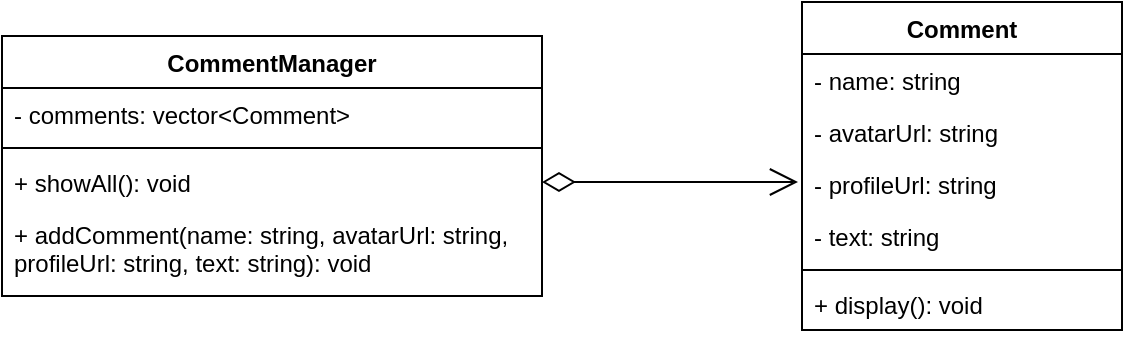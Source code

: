 <mxfile version="27.1.4">
  <diagram name="Page-1" id="MDRU5N4x5nP27pdrmdUl">
    <mxGraphModel dx="768" dy="864" grid="1" gridSize="10" guides="1" tooltips="1" connect="1" arrows="1" fold="1" page="1" pageScale="1" pageWidth="850" pageHeight="1100" math="0" shadow="0">
      <root>
        <mxCell id="0" />
        <mxCell id="1" parent="0" />
        <mxCell id="N4cjgw7Mcu862rzvb0KL-2" value="Comment" style="swimlane;fontStyle=1;align=center;verticalAlign=top;childLayout=stackLayout;horizontal=1;startSize=26;horizontalStack=0;resizeParent=1;resizeParentMax=0;resizeLast=0;collapsible=1;marginBottom=0;whiteSpace=wrap;html=1;" vertex="1" parent="1">
          <mxGeometry x="450" y="200" width="160" height="164" as="geometry" />
        </mxCell>
        <mxCell id="N4cjgw7Mcu862rzvb0KL-3" value="- name: string" style="text;strokeColor=none;fillColor=none;align=left;verticalAlign=top;spacingLeft=4;spacingRight=4;overflow=hidden;rotatable=0;points=[[0,0.5],[1,0.5]];portConstraint=eastwest;whiteSpace=wrap;html=1;" vertex="1" parent="N4cjgw7Mcu862rzvb0KL-2">
          <mxGeometry y="26" width="160" height="26" as="geometry" />
        </mxCell>
        <mxCell id="N4cjgw7Mcu862rzvb0KL-6" value="- avatarUrl: string" style="text;strokeColor=none;fillColor=none;align=left;verticalAlign=top;spacingLeft=4;spacingRight=4;overflow=hidden;rotatable=0;points=[[0,0.5],[1,0.5]];portConstraint=eastwest;whiteSpace=wrap;html=1;" vertex="1" parent="N4cjgw7Mcu862rzvb0KL-2">
          <mxGeometry y="52" width="160" height="26" as="geometry" />
        </mxCell>
        <mxCell id="N4cjgw7Mcu862rzvb0KL-7" value="- profileUrl: string" style="text;strokeColor=none;fillColor=none;align=left;verticalAlign=top;spacingLeft=4;spacingRight=4;overflow=hidden;rotatable=0;points=[[0,0.5],[1,0.5]];portConstraint=eastwest;whiteSpace=wrap;html=1;" vertex="1" parent="N4cjgw7Mcu862rzvb0KL-2">
          <mxGeometry y="78" width="160" height="26" as="geometry" />
        </mxCell>
        <mxCell id="N4cjgw7Mcu862rzvb0KL-8" value="- text: string" style="text;strokeColor=none;fillColor=none;align=left;verticalAlign=top;spacingLeft=4;spacingRight=4;overflow=hidden;rotatable=0;points=[[0,0.5],[1,0.5]];portConstraint=eastwest;whiteSpace=wrap;html=1;" vertex="1" parent="N4cjgw7Mcu862rzvb0KL-2">
          <mxGeometry y="104" width="160" height="26" as="geometry" />
        </mxCell>
        <mxCell id="N4cjgw7Mcu862rzvb0KL-4" value="" style="line;strokeWidth=1;fillColor=none;align=left;verticalAlign=middle;spacingTop=-1;spacingLeft=3;spacingRight=3;rotatable=0;labelPosition=right;points=[];portConstraint=eastwest;strokeColor=inherit;" vertex="1" parent="N4cjgw7Mcu862rzvb0KL-2">
          <mxGeometry y="130" width="160" height="8" as="geometry" />
        </mxCell>
        <mxCell id="N4cjgw7Mcu862rzvb0KL-5" value="+ display(): void" style="text;strokeColor=none;fillColor=none;align=left;verticalAlign=top;spacingLeft=4;spacingRight=4;overflow=hidden;rotatable=0;points=[[0,0.5],[1,0.5]];portConstraint=eastwest;whiteSpace=wrap;html=1;" vertex="1" parent="N4cjgw7Mcu862rzvb0KL-2">
          <mxGeometry y="138" width="160" height="26" as="geometry" />
        </mxCell>
        <mxCell id="N4cjgw7Mcu862rzvb0KL-10" value="CommentManager" style="swimlane;fontStyle=1;align=center;verticalAlign=top;childLayout=stackLayout;horizontal=1;startSize=26;horizontalStack=0;resizeParent=1;resizeParentMax=0;resizeLast=0;collapsible=1;marginBottom=0;whiteSpace=wrap;html=1;" vertex="1" parent="1">
          <mxGeometry x="50" y="217" width="270" height="130" as="geometry" />
        </mxCell>
        <mxCell id="N4cjgw7Mcu862rzvb0KL-11" value="- comments: vector&amp;lt;Comment&amp;gt;" style="text;strokeColor=none;fillColor=none;align=left;verticalAlign=top;spacingLeft=4;spacingRight=4;overflow=hidden;rotatable=0;points=[[0,0.5],[1,0.5]];portConstraint=eastwest;whiteSpace=wrap;html=1;" vertex="1" parent="N4cjgw7Mcu862rzvb0KL-10">
          <mxGeometry y="26" width="270" height="26" as="geometry" />
        </mxCell>
        <mxCell id="N4cjgw7Mcu862rzvb0KL-12" value="" style="line;strokeWidth=1;fillColor=none;align=left;verticalAlign=middle;spacingTop=-1;spacingLeft=3;spacingRight=3;rotatable=0;labelPosition=right;points=[];portConstraint=eastwest;strokeColor=inherit;" vertex="1" parent="N4cjgw7Mcu862rzvb0KL-10">
          <mxGeometry y="52" width="270" height="8" as="geometry" />
        </mxCell>
        <mxCell id="N4cjgw7Mcu862rzvb0KL-13" value="+ showAll(): void" style="text;strokeColor=none;fillColor=none;align=left;verticalAlign=top;spacingLeft=4;spacingRight=4;overflow=hidden;rotatable=0;points=[[0,0.5],[1,0.5]];portConstraint=eastwest;whiteSpace=wrap;html=1;" vertex="1" parent="N4cjgw7Mcu862rzvb0KL-10">
          <mxGeometry y="60" width="270" height="26" as="geometry" />
        </mxCell>
        <mxCell id="N4cjgw7Mcu862rzvb0KL-14" value="+ addComment(name: string, avatarUrl: string, profileUrl: string, text: string): void" style="text;strokeColor=none;fillColor=none;align=left;verticalAlign=top;spacingLeft=4;spacingRight=4;overflow=hidden;rotatable=0;points=[[0,0.5],[1,0.5]];portConstraint=eastwest;whiteSpace=wrap;html=1;" vertex="1" parent="N4cjgw7Mcu862rzvb0KL-10">
          <mxGeometry y="86" width="270" height="44" as="geometry" />
        </mxCell>
        <mxCell id="N4cjgw7Mcu862rzvb0KL-22" value="" style="endArrow=open;html=1;endSize=12;startArrow=diamondThin;startSize=14;startFill=0;align=left;verticalAlign=bottom;rounded=0;fontSize=12;exitX=1;exitY=0.5;exitDx=0;exitDy=0;" edge="1" parent="1" source="N4cjgw7Mcu862rzvb0KL-13">
          <mxGeometry x="-1" y="3" relative="1" as="geometry">
            <mxPoint x="330" y="410" as="sourcePoint" />
            <mxPoint x="448" y="290" as="targetPoint" />
          </mxGeometry>
        </mxCell>
      </root>
    </mxGraphModel>
  </diagram>
</mxfile>
